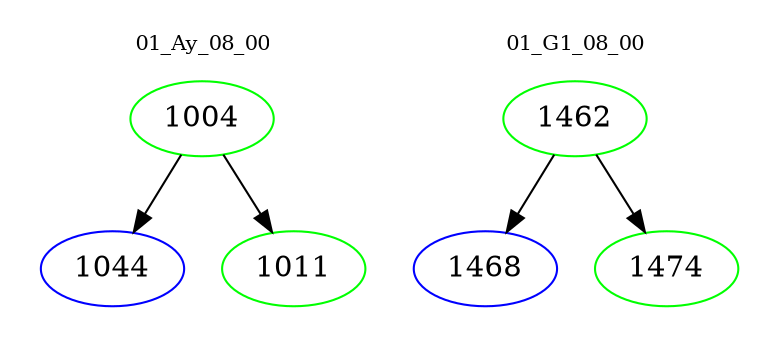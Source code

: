 digraph{
subgraph cluster_0 {
color = white
label = "01_Ay_08_00";
fontsize=10;
T0_1004 [label="1004", color="green"]
T0_1004 -> T0_1044 [color="black"]
T0_1044 [label="1044", color="blue"]
T0_1004 -> T0_1011 [color="black"]
T0_1011 [label="1011", color="green"]
}
subgraph cluster_1 {
color = white
label = "01_G1_08_00";
fontsize=10;
T1_1462 [label="1462", color="green"]
T1_1462 -> T1_1468 [color="black"]
T1_1468 [label="1468", color="blue"]
T1_1462 -> T1_1474 [color="black"]
T1_1474 [label="1474", color="green"]
}
}
